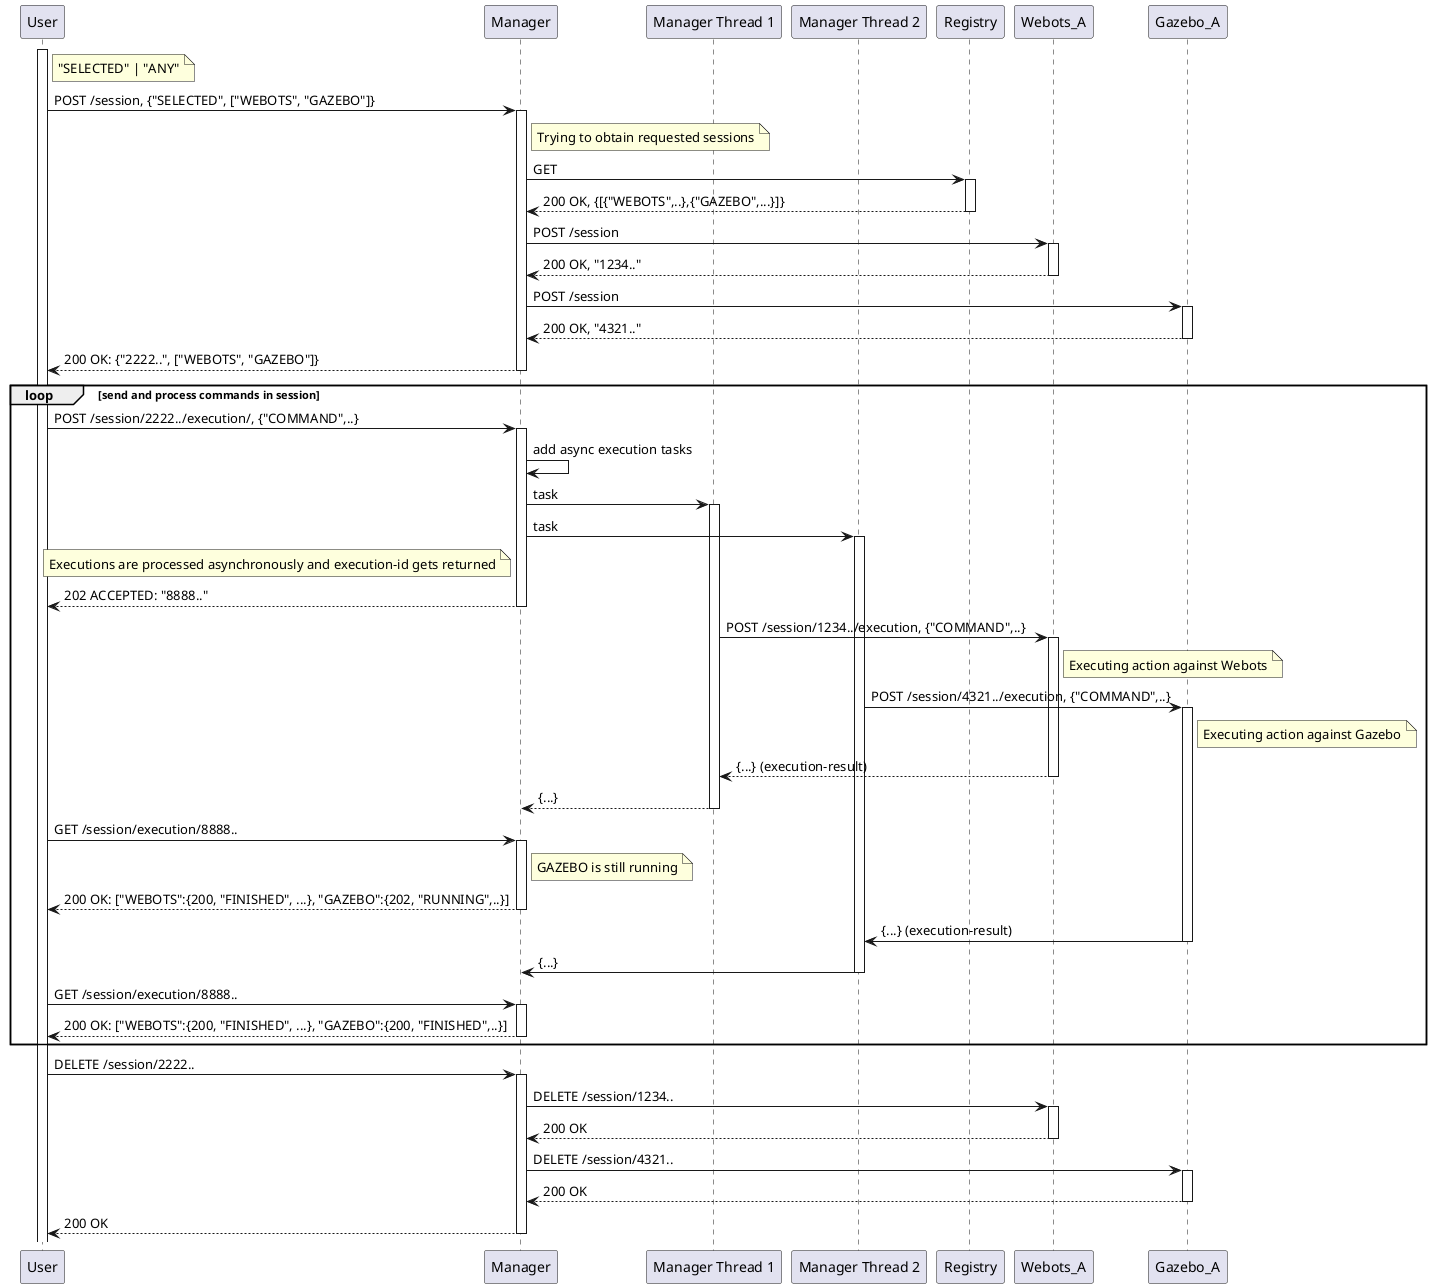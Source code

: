 @startuml
participant "User" as U
participant "Manager" as M
participant "Manager Thread 1" as MT1
participant "Manager Thread 2" as MT2
participant "Registry" as R
participant "Webots_A" as W
participant "Gazebo_A" as G
activate U
note right of U: "SELECTED" | "ANY"
U -> M: POST /session, {"SELECTED", ["WEBOTS", "GAZEBO"]}
activate M
note right of M: Trying to obtain requested sessions
M -> R: GET
activate R
R --> M: 200 OK, {[{"WEBOTS",..},{"GAZEBO",...}]}
deactivate R
M -> W: POST /session
activate W
W --> M: 200 OK, "1234.."
deactivate W
M -> G: POST /session
activate G
G --> M: 200 OK, "4321.."
deactivate G
M --> U: 200 OK: {"2222..", ["WEBOTS", "GAZEBO"]}
deactivate M
loop send and process commands in session
U -> M: POST /session/2222../execution/, {"COMMAND",..}
activate M
M -> M: add async execution tasks
M -> MT1: task
activate MT1
M -> MT2: task
activate MT2
note left of M: Executions are processed asynchronously and execution-id gets returned
M --> U: 202 ACCEPTED: "8888.."
deactivate M
MT1 -> W: POST /session/1234../execution, {"COMMAND",..}
activate W
note right of W: Executing action against Webots
MT2 -> G: POST /session/4321../execution, {"COMMAND",..}
activate G
note right of G: Executing action against Gazebo
W --> MT1: {...} (execution-result)
deactivate W
MT1 --> M: {...}
deactivate MT1
U -> M: GET /session/execution/8888..
activate M
note right of M: GAZEBO is still running
M --> U: 200 OK: ["WEBOTS":{200, "FINISHED", ...}, "GAZEBO":{202, "RUNNING",..}]
deactivate M
G -> MT2: {...} (execution-result)
deactivate G
MT2 -> M: {...}
deactivate MT2
U -> M: GET /session/execution/8888..
activate M
M --> U: 200 OK: ["WEBOTS":{200, "FINISHED", ...}, "GAZEBO":{200, "FINISHED",..}]
deactivate M
end
U -> M: DELETE /session/2222..
activate M
M -> W: DELETE /session/1234..
activate W
W --> M: 200 OK
deactivate W
M -> G: DELETE /session/4321..
activate G
G --> M: 200 OK
deactivate G
M --> U: 200 OK
deactivate M
@enduml
